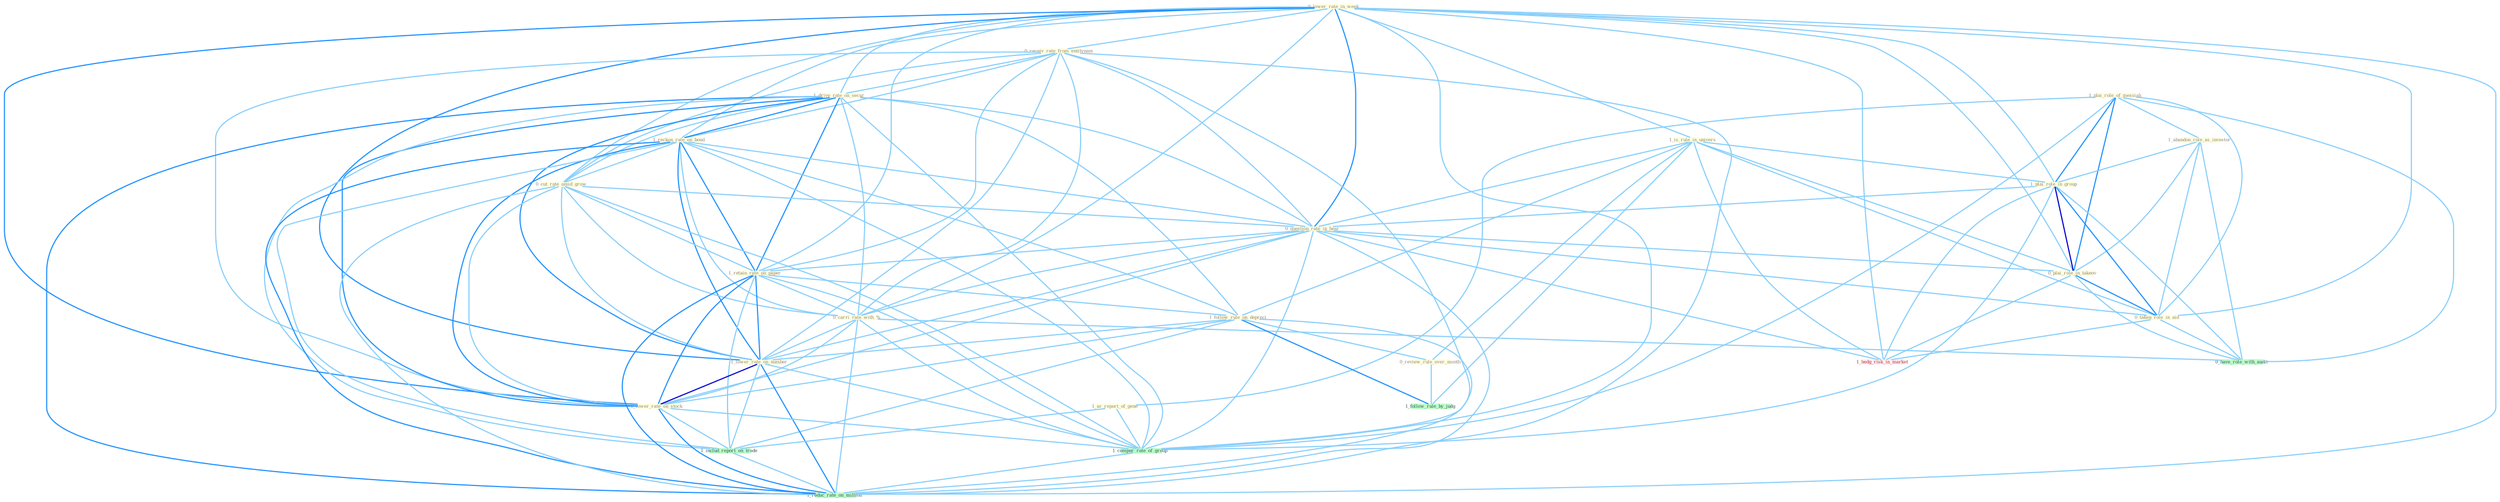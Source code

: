 Graph G{ 
    node
    [shape=polygon,style=filled,width=.5,height=.06,color="#BDFCC9",fixedsize=true,fontsize=4,
    fontcolor="#2f4f4f"];
    {node
    [color="#ffffe0", fontcolor="#8b7d6b"] "0_lower_rate_in_week " "0_receiv_rate_from_entitynam " "1_drive_rate_on_secur " "1_is_rule_in_univers " "1_reckon_rate_on_bond " "1_plai_role_of_messiah " "1_abandon_role_as_investor " "0_cut_rate_amid_grow " "1_plai_role_in_group " "0_question_rate_in_hear " "1_retain_rate_on_paper " "0_plai_role_in_takeov " "0_carri_rate_with_% " "0_taken_role_in_aid " "1_follow_rule_on_depreci " "1_lower_rate_on_number " "1_ar_report_of_gene " "0_review_rule_over_month " "1_lower_rate_on_stock "}
{node [color="#fff0f5", fontcolor="#b22222"] "1_hedg_risk_in_market "}
edge [color="#B0E2FF"];

	"0_lower_rate_in_week " -- "0_receiv_rate_from_entitynam " [w="1", color="#87cefa" ];
	"0_lower_rate_in_week " -- "1_drive_rate_on_secur " [w="1", color="#87cefa" ];
	"0_lower_rate_in_week " -- "1_is_rule_in_univers " [w="1", color="#87cefa" ];
	"0_lower_rate_in_week " -- "1_reckon_rate_on_bond " [w="1", color="#87cefa" ];
	"0_lower_rate_in_week " -- "0_cut_rate_amid_grow " [w="1", color="#87cefa" ];
	"0_lower_rate_in_week " -- "1_plai_role_in_group " [w="1", color="#87cefa" ];
	"0_lower_rate_in_week " -- "0_question_rate_in_hear " [w="2", color="#1e90ff" , len=0.8];
	"0_lower_rate_in_week " -- "1_retain_rate_on_paper " [w="1", color="#87cefa" ];
	"0_lower_rate_in_week " -- "0_plai_role_in_takeov " [w="1", color="#87cefa" ];
	"0_lower_rate_in_week " -- "0_carri_rate_with_% " [w="1", color="#87cefa" ];
	"0_lower_rate_in_week " -- "0_taken_role_in_aid " [w="1", color="#87cefa" ];
	"0_lower_rate_in_week " -- "1_lower_rate_on_number " [w="2", color="#1e90ff" , len=0.8];
	"0_lower_rate_in_week " -- "1_lower_rate_on_stock " [w="2", color="#1e90ff" , len=0.8];
	"0_lower_rate_in_week " -- "1_compar_rate_of_group " [w="1", color="#87cefa" ];
	"0_lower_rate_in_week " -- "1_hedg_risk_in_market " [w="1", color="#87cefa" ];
	"0_lower_rate_in_week " -- "1_reduc_rate_on_million " [w="1", color="#87cefa" ];
	"0_receiv_rate_from_entitynam " -- "1_drive_rate_on_secur " [w="1", color="#87cefa" ];
	"0_receiv_rate_from_entitynam " -- "1_reckon_rate_on_bond " [w="1", color="#87cefa" ];
	"0_receiv_rate_from_entitynam " -- "0_cut_rate_amid_grow " [w="1", color="#87cefa" ];
	"0_receiv_rate_from_entitynam " -- "0_question_rate_in_hear " [w="1", color="#87cefa" ];
	"0_receiv_rate_from_entitynam " -- "1_retain_rate_on_paper " [w="1", color="#87cefa" ];
	"0_receiv_rate_from_entitynam " -- "0_carri_rate_with_% " [w="1", color="#87cefa" ];
	"0_receiv_rate_from_entitynam " -- "1_lower_rate_on_number " [w="1", color="#87cefa" ];
	"0_receiv_rate_from_entitynam " -- "1_lower_rate_on_stock " [w="1", color="#87cefa" ];
	"0_receiv_rate_from_entitynam " -- "1_compar_rate_of_group " [w="1", color="#87cefa" ];
	"0_receiv_rate_from_entitynam " -- "1_reduc_rate_on_million " [w="1", color="#87cefa" ];
	"1_drive_rate_on_secur " -- "1_reckon_rate_on_bond " [w="2", color="#1e90ff" , len=0.8];
	"1_drive_rate_on_secur " -- "0_cut_rate_amid_grow " [w="1", color="#87cefa" ];
	"1_drive_rate_on_secur " -- "0_question_rate_in_hear " [w="1", color="#87cefa" ];
	"1_drive_rate_on_secur " -- "1_retain_rate_on_paper " [w="2", color="#1e90ff" , len=0.8];
	"1_drive_rate_on_secur " -- "0_carri_rate_with_% " [w="1", color="#87cefa" ];
	"1_drive_rate_on_secur " -- "1_follow_rule_on_depreci " [w="1", color="#87cefa" ];
	"1_drive_rate_on_secur " -- "1_lower_rate_on_number " [w="2", color="#1e90ff" , len=0.8];
	"1_drive_rate_on_secur " -- "1_lower_rate_on_stock " [w="2", color="#1e90ff" , len=0.8];
	"1_drive_rate_on_secur " -- "1_includ_report_on_trade " [w="1", color="#87cefa" ];
	"1_drive_rate_on_secur " -- "1_compar_rate_of_group " [w="1", color="#87cefa" ];
	"1_drive_rate_on_secur " -- "1_reduc_rate_on_million " [w="2", color="#1e90ff" , len=0.8];
	"1_is_rule_in_univers " -- "1_plai_role_in_group " [w="1", color="#87cefa" ];
	"1_is_rule_in_univers " -- "0_question_rate_in_hear " [w="1", color="#87cefa" ];
	"1_is_rule_in_univers " -- "0_plai_role_in_takeov " [w="1", color="#87cefa" ];
	"1_is_rule_in_univers " -- "0_taken_role_in_aid " [w="1", color="#87cefa" ];
	"1_is_rule_in_univers " -- "1_follow_rule_on_depreci " [w="1", color="#87cefa" ];
	"1_is_rule_in_univers " -- "0_review_rule_over_month " [w="1", color="#87cefa" ];
	"1_is_rule_in_univers " -- "1_follow_rule_by_judg " [w="1", color="#87cefa" ];
	"1_is_rule_in_univers " -- "1_hedg_risk_in_market " [w="1", color="#87cefa" ];
	"1_reckon_rate_on_bond " -- "0_cut_rate_amid_grow " [w="1", color="#87cefa" ];
	"1_reckon_rate_on_bond " -- "0_question_rate_in_hear " [w="1", color="#87cefa" ];
	"1_reckon_rate_on_bond " -- "1_retain_rate_on_paper " [w="2", color="#1e90ff" , len=0.8];
	"1_reckon_rate_on_bond " -- "0_carri_rate_with_% " [w="1", color="#87cefa" ];
	"1_reckon_rate_on_bond " -- "1_follow_rule_on_depreci " [w="1", color="#87cefa" ];
	"1_reckon_rate_on_bond " -- "1_lower_rate_on_number " [w="2", color="#1e90ff" , len=0.8];
	"1_reckon_rate_on_bond " -- "1_lower_rate_on_stock " [w="2", color="#1e90ff" , len=0.8];
	"1_reckon_rate_on_bond " -- "1_includ_report_on_trade " [w="1", color="#87cefa" ];
	"1_reckon_rate_on_bond " -- "1_compar_rate_of_group " [w="1", color="#87cefa" ];
	"1_reckon_rate_on_bond " -- "1_reduc_rate_on_million " [w="2", color="#1e90ff" , len=0.8];
	"1_plai_role_of_messiah " -- "1_abandon_role_as_investor " [w="1", color="#87cefa" ];
	"1_plai_role_of_messiah " -- "1_plai_role_in_group " [w="2", color="#1e90ff" , len=0.8];
	"1_plai_role_of_messiah " -- "0_plai_role_in_takeov " [w="2", color="#1e90ff" , len=0.8];
	"1_plai_role_of_messiah " -- "0_taken_role_in_aid " [w="1", color="#87cefa" ];
	"1_plai_role_of_messiah " -- "1_ar_report_of_gene " [w="1", color="#87cefa" ];
	"1_plai_role_of_messiah " -- "1_compar_rate_of_group " [w="1", color="#87cefa" ];
	"1_plai_role_of_messiah " -- "0_have_role_with_audit " [w="1", color="#87cefa" ];
	"1_abandon_role_as_investor " -- "1_plai_role_in_group " [w="1", color="#87cefa" ];
	"1_abandon_role_as_investor " -- "0_plai_role_in_takeov " [w="1", color="#87cefa" ];
	"1_abandon_role_as_investor " -- "0_taken_role_in_aid " [w="1", color="#87cefa" ];
	"1_abandon_role_as_investor " -- "0_have_role_with_audit " [w="1", color="#87cefa" ];
	"0_cut_rate_amid_grow " -- "0_question_rate_in_hear " [w="1", color="#87cefa" ];
	"0_cut_rate_amid_grow " -- "1_retain_rate_on_paper " [w="1", color="#87cefa" ];
	"0_cut_rate_amid_grow " -- "0_carri_rate_with_% " [w="1", color="#87cefa" ];
	"0_cut_rate_amid_grow " -- "1_lower_rate_on_number " [w="1", color="#87cefa" ];
	"0_cut_rate_amid_grow " -- "1_lower_rate_on_stock " [w="1", color="#87cefa" ];
	"0_cut_rate_amid_grow " -- "1_compar_rate_of_group " [w="1", color="#87cefa" ];
	"0_cut_rate_amid_grow " -- "1_reduc_rate_on_million " [w="1", color="#87cefa" ];
	"1_plai_role_in_group " -- "0_question_rate_in_hear " [w="1", color="#87cefa" ];
	"1_plai_role_in_group " -- "0_plai_role_in_takeov " [w="3", color="#0000cd" , len=0.6];
	"1_plai_role_in_group " -- "0_taken_role_in_aid " [w="2", color="#1e90ff" , len=0.8];
	"1_plai_role_in_group " -- "1_compar_rate_of_group " [w="1", color="#87cefa" ];
	"1_plai_role_in_group " -- "1_hedg_risk_in_market " [w="1", color="#87cefa" ];
	"1_plai_role_in_group " -- "0_have_role_with_audit " [w="1", color="#87cefa" ];
	"0_question_rate_in_hear " -- "1_retain_rate_on_paper " [w="1", color="#87cefa" ];
	"0_question_rate_in_hear " -- "0_plai_role_in_takeov " [w="1", color="#87cefa" ];
	"0_question_rate_in_hear " -- "0_carri_rate_with_% " [w="1", color="#87cefa" ];
	"0_question_rate_in_hear " -- "0_taken_role_in_aid " [w="1", color="#87cefa" ];
	"0_question_rate_in_hear " -- "1_lower_rate_on_number " [w="1", color="#87cefa" ];
	"0_question_rate_in_hear " -- "1_lower_rate_on_stock " [w="1", color="#87cefa" ];
	"0_question_rate_in_hear " -- "1_compar_rate_of_group " [w="1", color="#87cefa" ];
	"0_question_rate_in_hear " -- "1_hedg_risk_in_market " [w="1", color="#87cefa" ];
	"0_question_rate_in_hear " -- "1_reduc_rate_on_million " [w="1", color="#87cefa" ];
	"1_retain_rate_on_paper " -- "0_carri_rate_with_% " [w="1", color="#87cefa" ];
	"1_retain_rate_on_paper " -- "1_follow_rule_on_depreci " [w="1", color="#87cefa" ];
	"1_retain_rate_on_paper " -- "1_lower_rate_on_number " [w="2", color="#1e90ff" , len=0.8];
	"1_retain_rate_on_paper " -- "1_lower_rate_on_stock " [w="2", color="#1e90ff" , len=0.8];
	"1_retain_rate_on_paper " -- "1_includ_report_on_trade " [w="1", color="#87cefa" ];
	"1_retain_rate_on_paper " -- "1_compar_rate_of_group " [w="1", color="#87cefa" ];
	"1_retain_rate_on_paper " -- "1_reduc_rate_on_million " [w="2", color="#1e90ff" , len=0.8];
	"0_plai_role_in_takeov " -- "0_taken_role_in_aid " [w="2", color="#1e90ff" , len=0.8];
	"0_plai_role_in_takeov " -- "1_hedg_risk_in_market " [w="1", color="#87cefa" ];
	"0_plai_role_in_takeov " -- "0_have_role_with_audit " [w="1", color="#87cefa" ];
	"0_carri_rate_with_% " -- "1_lower_rate_on_number " [w="1", color="#87cefa" ];
	"0_carri_rate_with_% " -- "1_lower_rate_on_stock " [w="1", color="#87cefa" ];
	"0_carri_rate_with_% " -- "1_compar_rate_of_group " [w="1", color="#87cefa" ];
	"0_carri_rate_with_% " -- "1_reduc_rate_on_million " [w="1", color="#87cefa" ];
	"0_carri_rate_with_% " -- "0_have_role_with_audit " [w="1", color="#87cefa" ];
	"0_taken_role_in_aid " -- "1_hedg_risk_in_market " [w="1", color="#87cefa" ];
	"0_taken_role_in_aid " -- "0_have_role_with_audit " [w="1", color="#87cefa" ];
	"1_follow_rule_on_depreci " -- "1_lower_rate_on_number " [w="1", color="#87cefa" ];
	"1_follow_rule_on_depreci " -- "0_review_rule_over_month " [w="1", color="#87cefa" ];
	"1_follow_rule_on_depreci " -- "1_lower_rate_on_stock " [w="1", color="#87cefa" ];
	"1_follow_rule_on_depreci " -- "1_includ_report_on_trade " [w="1", color="#87cefa" ];
	"1_follow_rule_on_depreci " -- "1_follow_rule_by_judg " [w="2", color="#1e90ff" , len=0.8];
	"1_follow_rule_on_depreci " -- "1_reduc_rate_on_million " [w="1", color="#87cefa" ];
	"1_lower_rate_on_number " -- "1_lower_rate_on_stock " [w="3", color="#0000cd" , len=0.6];
	"1_lower_rate_on_number " -- "1_includ_report_on_trade " [w="1", color="#87cefa" ];
	"1_lower_rate_on_number " -- "1_compar_rate_of_group " [w="1", color="#87cefa" ];
	"1_lower_rate_on_number " -- "1_reduc_rate_on_million " [w="2", color="#1e90ff" , len=0.8];
	"1_ar_report_of_gene " -- "1_includ_report_on_trade " [w="1", color="#87cefa" ];
	"1_ar_report_of_gene " -- "1_compar_rate_of_group " [w="1", color="#87cefa" ];
	"0_review_rule_over_month " -- "1_follow_rule_by_judg " [w="1", color="#87cefa" ];
	"1_lower_rate_on_stock " -- "1_includ_report_on_trade " [w="1", color="#87cefa" ];
	"1_lower_rate_on_stock " -- "1_compar_rate_of_group " [w="1", color="#87cefa" ];
	"1_lower_rate_on_stock " -- "1_reduc_rate_on_million " [w="2", color="#1e90ff" , len=0.8];
	"1_includ_report_on_trade " -- "1_reduc_rate_on_million " [w="1", color="#87cefa" ];
	"1_compar_rate_of_group " -- "1_reduc_rate_on_million " [w="1", color="#87cefa" ];
}